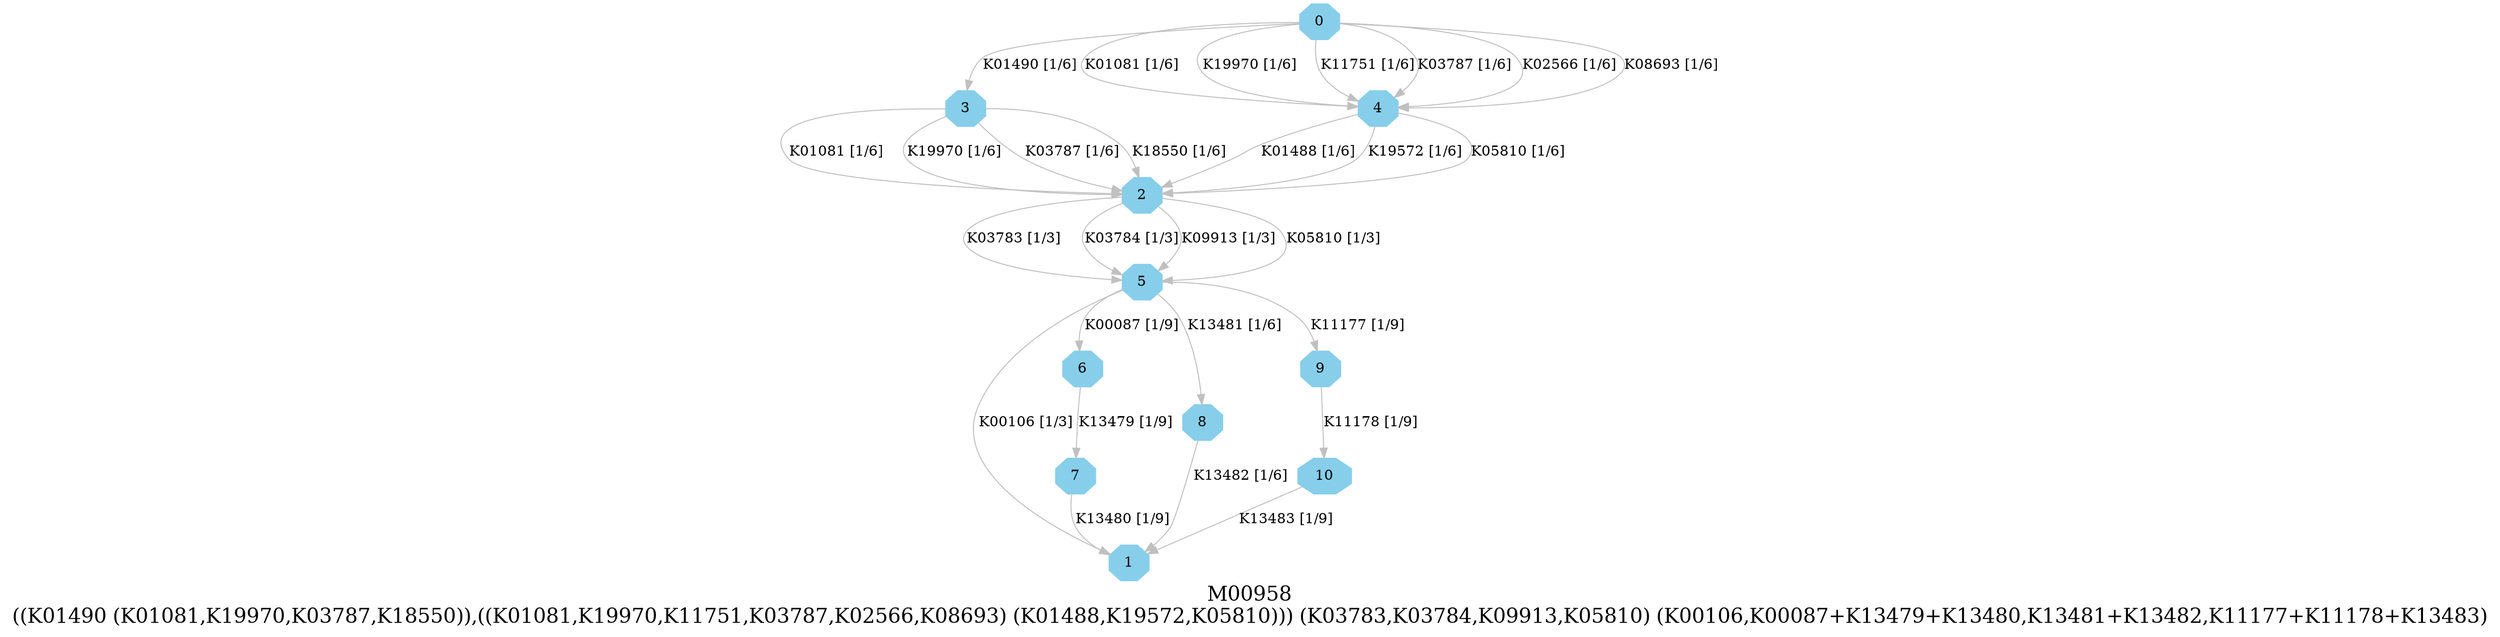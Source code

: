 digraph G {
graph [label="M00958
((K01490 (K01081,K19970,K03787,K18550)),((K01081,K19970,K11751,K03787,K02566,K08693) (K01488,K19572,K05810))) (K03783,K03784,K09913,K05810) (K00106,K00087+K13479+K13480,K13481+K13482,K11177+K11178+K13483)",fontsize=20];
node [shape=box,style=filled];
edge [len=3,color=grey];
{node [width=.3,height=.3,shape=octagon,style=filled,color=skyblue] 0 1 2 3 4 5 6 7 8 9 10 }
0 -> 3 [label="K01490 [1/6]"];
0 -> 4 [label="K01081 [1/6]"];
0 -> 4 [label="K19970 [1/6]"];
0 -> 4 [label="K11751 [1/6]"];
0 -> 4 [label="K03787 [1/6]"];
0 -> 4 [label="K02566 [1/6]"];
0 -> 4 [label="K08693 [1/6]"];
2 -> 5 [label="K03783 [1/3]"];
2 -> 5 [label="K03784 [1/3]"];
2 -> 5 [label="K09913 [1/3]"];
2 -> 5 [label="K05810 [1/3]"];
3 -> 2 [label="K01081 [1/6]"];
3 -> 2 [label="K19970 [1/6]"];
3 -> 2 [label="K03787 [1/6]"];
3 -> 2 [label="K18550 [1/6]"];
4 -> 2 [label="K01488 [1/6]"];
4 -> 2 [label="K19572 [1/6]"];
4 -> 2 [label="K05810 [1/6]"];
5 -> 1 [label="K00106 [1/3]"];
5 -> 6 [label="K00087 [1/9]"];
5 -> 8 [label="K13481 [1/6]"];
5 -> 9 [label="K11177 [1/9]"];
6 -> 7 [label="K13479 [1/9]"];
7 -> 1 [label="K13480 [1/9]"];
8 -> 1 [label="K13482 [1/6]"];
9 -> 10 [label="K11178 [1/9]"];
10 -> 1 [label="K13483 [1/9]"];
}